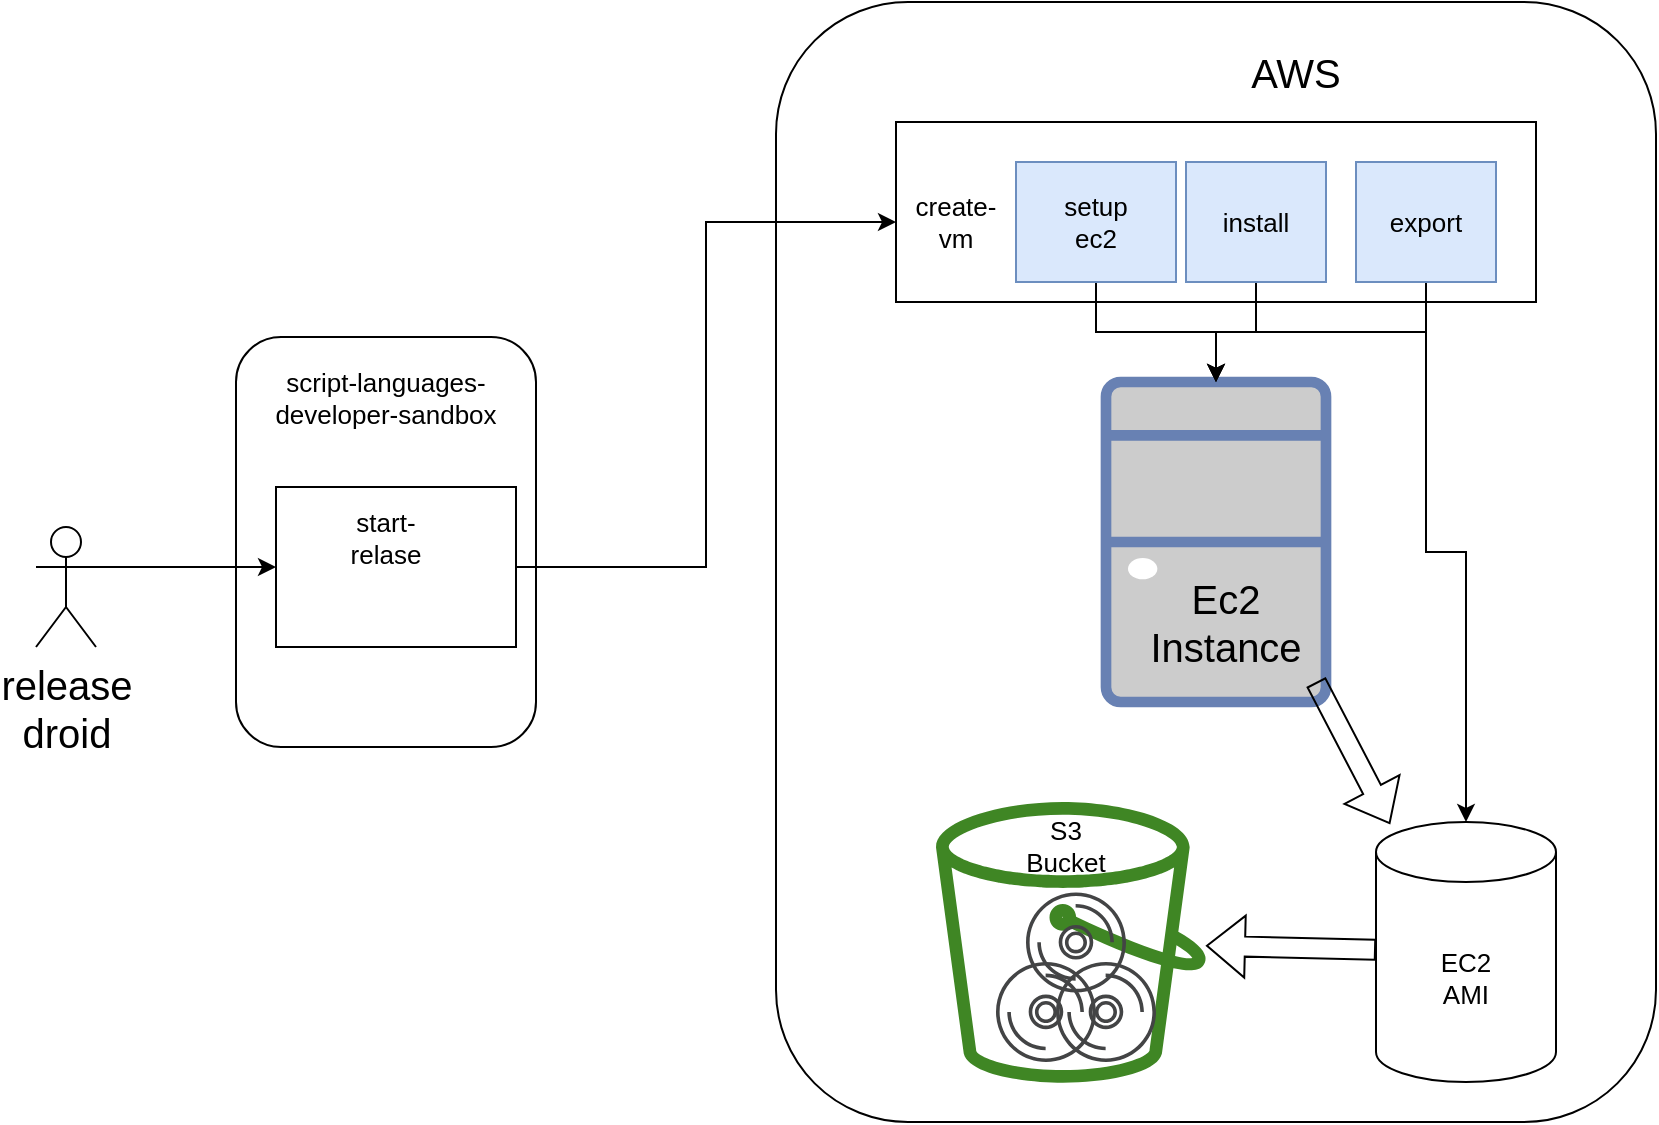<mxfile version="20.3.0" type="device"><diagram id="7EhvY-GaEmQ82H8_zun8" name="Page-1"><mxGraphModel dx="2272" dy="905" grid="1" gridSize="10" guides="1" tooltips="1" connect="1" arrows="1" fold="1" page="1" pageScale="1" pageWidth="850" pageHeight="1100" math="0" shadow="0"><root><mxCell id="0"/><mxCell id="1" parent="0"/><mxCell id="rENqbXQLe_a2stNrY5Bk-1" value="" style="rounded=1;whiteSpace=wrap;html=1;" parent="1" vertex="1"><mxGeometry x="380" y="80" width="440" height="560" as="geometry"/></mxCell><mxCell id="rENqbXQLe_a2stNrY5Bk-2" value="AWS" style="text;html=1;strokeColor=none;fillColor=none;align=center;verticalAlign=middle;whiteSpace=wrap;rounded=0;fontSize=20;" parent="1" vertex="1"><mxGeometry x="610" y="100" width="60" height="30" as="geometry"/></mxCell><mxCell id="rENqbXQLe_a2stNrY5Bk-3" value="" style="fontColor=#0066CC;verticalAlign=top;verticalLabelPosition=bottom;labelPosition=center;align=center;html=1;outlineConnect=0;fillColor=#CCCCCC;strokeColor=#6881B3;gradientColor=none;gradientDirection=north;strokeWidth=2;shape=mxgraph.networks.desktop_pc;fontSize=20;" parent="1" vertex="1"><mxGeometry x="545" y="270" width="110" height="160" as="geometry"/></mxCell><mxCell id="rENqbXQLe_a2stNrY5Bk-4" value="Ec2&lt;br&gt;Instance" style="text;html=1;strokeColor=none;fillColor=none;align=center;verticalAlign=middle;whiteSpace=wrap;rounded=0;fontSize=20;" parent="1" vertex="1"><mxGeometry x="575" y="360" width="60" height="60" as="geometry"/></mxCell><mxCell id="rENqbXQLe_a2stNrY5Bk-5" value="release&lt;br&gt;droid" style="shape=umlActor;verticalLabelPosition=bottom;verticalAlign=top;html=1;outlineConnect=0;fontSize=20;" parent="1" vertex="1"><mxGeometry x="10" y="342.5" width="30" height="60" as="geometry"/></mxCell><mxCell id="rENqbXQLe_a2stNrY5Bk-6" value="" style="rounded=1;whiteSpace=wrap;html=1;fontSize=20;" parent="1" vertex="1"><mxGeometry x="110" y="247.5" width="150" height="205" as="geometry"/></mxCell><mxCell id="rENqbXQLe_a2stNrY5Bk-7" value="script-languages-developer-sandbox" style="text;html=1;strokeColor=none;fillColor=none;align=center;verticalAlign=middle;whiteSpace=wrap;rounded=0;fontSize=13;" parent="1" vertex="1"><mxGeometry x="125" y="262.5" width="120" height="30" as="geometry"/></mxCell><mxCell id="dDyb8B6mY-KdMHSFucSG-8" style="edgeStyle=orthogonalEdgeStyle;rounded=0;orthogonalLoop=1;jettySize=auto;html=1;exitX=1;exitY=0.5;exitDx=0;exitDy=0;entryX=0;entryY=0.5;entryDx=0;entryDy=0;" edge="1" parent="1" source="rENqbXQLe_a2stNrY5Bk-8" target="dDyb8B6mY-KdMHSFucSG-4"><mxGeometry relative="1" as="geometry"/></mxCell><mxCell id="rENqbXQLe_a2stNrY5Bk-8" value="" style="rounded=0;whiteSpace=wrap;html=1;fontSize=13;" parent="1" vertex="1"><mxGeometry x="130" y="322.5" width="120" height="80" as="geometry"/></mxCell><mxCell id="rENqbXQLe_a2stNrY5Bk-9" value="start-&lt;br&gt;relase" style="text;html=1;strokeColor=none;fillColor=none;align=center;verticalAlign=middle;whiteSpace=wrap;rounded=0;fontSize=13;" parent="1" vertex="1"><mxGeometry x="155" y="332.5" width="60" height="30" as="geometry"/></mxCell><mxCell id="rENqbXQLe_a2stNrY5Bk-10" style="edgeStyle=orthogonalEdgeStyle;rounded=0;orthogonalLoop=1;jettySize=auto;html=1;exitX=1;exitY=0.333;exitDx=0;exitDy=0;exitPerimeter=0;entryX=0;entryY=0.5;entryDx=0;entryDy=0;fontSize=13;" parent="1" source="rENqbXQLe_a2stNrY5Bk-5" target="rENqbXQLe_a2stNrY5Bk-8" edge="1"><mxGeometry relative="1" as="geometry"/></mxCell><mxCell id="rENqbXQLe_a2stNrY5Bk-18" value="EC2&lt;br&gt;AMI" style="shape=cylinder3;whiteSpace=wrap;html=1;boundedLbl=1;backgroundOutline=1;size=15;fontSize=13;" parent="1" vertex="1"><mxGeometry x="680" y="490" width="90" height="130" as="geometry"/></mxCell><mxCell id="rENqbXQLe_a2stNrY5Bk-22" value="" style="sketch=0;outlineConnect=0;fontColor=#232F3E;gradientColor=none;fillColor=#3F8624;strokeColor=none;dashed=0;verticalLabelPosition=bottom;verticalAlign=top;align=center;html=1;fontSize=12;fontStyle=0;aspect=fixed;pointerEvents=1;shape=mxgraph.aws4.bucket;" parent="1" vertex="1"><mxGeometry x="460" y="480" width="135" height="140.4" as="geometry"/></mxCell><mxCell id="rENqbXQLe_a2stNrY5Bk-23" value="" style="sketch=0;pointerEvents=1;shadow=0;dashed=0;html=1;strokeColor=none;fillColor=#434445;aspect=fixed;labelPosition=center;verticalLabelPosition=bottom;verticalAlign=top;align=center;outlineConnect=0;shape=mxgraph.vvd.cd;fontSize=13;" parent="1" vertex="1"><mxGeometry x="505" y="525.2" width="50" height="50" as="geometry"/></mxCell><mxCell id="rENqbXQLe_a2stNrY5Bk-24" value="" style="sketch=0;pointerEvents=1;shadow=0;dashed=0;html=1;strokeColor=none;fillColor=#434445;aspect=fixed;labelPosition=center;verticalLabelPosition=bottom;verticalAlign=top;align=center;outlineConnect=0;shape=mxgraph.vvd.cd;fontSize=13;" parent="1" vertex="1"><mxGeometry x="520" y="560" width="50" height="50" as="geometry"/></mxCell><mxCell id="rENqbXQLe_a2stNrY5Bk-25" value="" style="sketch=0;pointerEvents=1;shadow=0;dashed=0;html=1;strokeColor=none;fillColor=#434445;aspect=fixed;labelPosition=center;verticalLabelPosition=bottom;verticalAlign=top;align=center;outlineConnect=0;shape=mxgraph.vvd.cd;fontSize=13;" parent="1" vertex="1"><mxGeometry x="490" y="560" width="50" height="50" as="geometry"/></mxCell><mxCell id="rENqbXQLe_a2stNrY5Bk-29" value="S3 Bucket" style="text;html=1;strokeColor=none;fillColor=none;align=center;verticalAlign=middle;whiteSpace=wrap;rounded=0;fontSize=13;" parent="1" vertex="1"><mxGeometry x="495" y="487" width="60" height="30" as="geometry"/></mxCell><mxCell id="dDyb8B6mY-KdMHSFucSG-3" value="" style="rounded=0;whiteSpace=wrap;html=1;fontSize=13;" vertex="1" parent="1"><mxGeometry x="440" y="140" width="320" height="90" as="geometry"/></mxCell><mxCell id="dDyb8B6mY-KdMHSFucSG-4" value="create-&lt;br&gt;vm" style="text;html=1;strokeColor=none;fillColor=none;align=center;verticalAlign=middle;whiteSpace=wrap;rounded=0;fontSize=13;" vertex="1" parent="1"><mxGeometry x="440" y="175" width="60" height="30" as="geometry"/></mxCell><mxCell id="dDyb8B6mY-KdMHSFucSG-9" style="edgeStyle=orthogonalEdgeStyle;rounded=0;orthogonalLoop=1;jettySize=auto;html=1;exitX=0.5;exitY=1;exitDx=0;exitDy=0;entryX=0.5;entryY=0;entryDx=0;entryDy=0;entryPerimeter=0;" edge="1" parent="1" source="dDyb8B6mY-KdMHSFucSG-5" target="rENqbXQLe_a2stNrY5Bk-3"><mxGeometry relative="1" as="geometry"/></mxCell><mxCell id="dDyb8B6mY-KdMHSFucSG-5" value="setup&lt;br&gt;ec2" style="rounded=0;whiteSpace=wrap;html=1;fontSize=13;fillColor=#dae8fc;strokeColor=#6c8ebf;" vertex="1" parent="1"><mxGeometry x="500" y="160" width="80" height="60" as="geometry"/></mxCell><mxCell id="dDyb8B6mY-KdMHSFucSG-11" style="edgeStyle=orthogonalEdgeStyle;rounded=0;orthogonalLoop=1;jettySize=auto;html=1;exitX=0.5;exitY=1;exitDx=0;exitDy=0;entryX=0.5;entryY=0;entryDx=0;entryDy=0;entryPerimeter=0;" edge="1" parent="1" source="dDyb8B6mY-KdMHSFucSG-6" target="rENqbXQLe_a2stNrY5Bk-3"><mxGeometry relative="1" as="geometry"/></mxCell><mxCell id="dDyb8B6mY-KdMHSFucSG-6" value="install" style="rounded=0;whiteSpace=wrap;html=1;fontSize=13;fillColor=#dae8fc;strokeColor=#6c8ebf;" vertex="1" parent="1"><mxGeometry x="585" y="160" width="70" height="60" as="geometry"/></mxCell><mxCell id="dDyb8B6mY-KdMHSFucSG-12" style="edgeStyle=orthogonalEdgeStyle;rounded=0;orthogonalLoop=1;jettySize=auto;html=1;exitX=0.5;exitY=1;exitDx=0;exitDy=0;" edge="1" parent="1" source="dDyb8B6mY-KdMHSFucSG-7" target="rENqbXQLe_a2stNrY5Bk-3"><mxGeometry relative="1" as="geometry"/></mxCell><mxCell id="dDyb8B6mY-KdMHSFucSG-13" style="edgeStyle=orthogonalEdgeStyle;rounded=0;orthogonalLoop=1;jettySize=auto;html=1;exitX=0.5;exitY=1;exitDx=0;exitDy=0;" edge="1" parent="1" source="dDyb8B6mY-KdMHSFucSG-7" target="rENqbXQLe_a2stNrY5Bk-18"><mxGeometry relative="1" as="geometry"/></mxCell><mxCell id="dDyb8B6mY-KdMHSFucSG-7" value="export" style="rounded=0;whiteSpace=wrap;html=1;fontSize=13;fillColor=#dae8fc;strokeColor=#6c8ebf;" vertex="1" parent="1"><mxGeometry x="670" y="160" width="70" height="60" as="geometry"/></mxCell><mxCell id="dDyb8B6mY-KdMHSFucSG-14" value="" style="shape=flexArrow;endArrow=classic;html=1;rounded=0;entryX=0.078;entryY=0.008;entryDx=0;entryDy=0;entryPerimeter=0;" edge="1" parent="1" target="rENqbXQLe_a2stNrY5Bk-18"><mxGeometry width="50" height="50" relative="1" as="geometry"><mxPoint x="650" y="420" as="sourcePoint"/><mxPoint x="680" y="470" as="targetPoint"/></mxGeometry></mxCell><mxCell id="dDyb8B6mY-KdMHSFucSG-15" value="" style="shape=flexArrow;endArrow=classic;html=1;rounded=0;" edge="1" parent="1" source="rENqbXQLe_a2stNrY5Bk-18" target="rENqbXQLe_a2stNrY5Bk-22"><mxGeometry width="50" height="50" relative="1" as="geometry"><mxPoint x="400" y="490" as="sourcePoint"/><mxPoint x="450" y="440" as="targetPoint"/></mxGeometry></mxCell></root></mxGraphModel></diagram></mxfile>